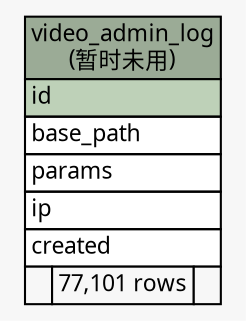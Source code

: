// dot 2.26.0 on Linux 2.6.32-504.3.3.el6.x86_64
// SchemaSpy rev Unknown
digraph "video_admin_log" {
  graph [
    rankdir="RL"
    bgcolor="#f7f7f7"
    nodesep="0.18"
    ranksep="0.46"
    fontname="Microsoft YaHei"
    fontsize="11"
  ];
  node [
    fontname="Microsoft YaHei"
    fontsize="11"
    shape="plaintext"
  ];
  edge [
    arrowsize="0.8"
  ];
  "video_admin_log" [
    label=<
    <TABLE BORDER="0" CELLBORDER="1" CELLSPACING="0" BGCOLOR="#ffffff">
      <TR><TD COLSPAN="3" BGCOLOR="#9bab96" ALIGN="CENTER">video_admin_log<br/>(暂时未用)</TD></TR>
      <TR><TD PORT="id" COLSPAN="3" BGCOLOR="#bed1b8" ALIGN="LEFT">id</TD></TR>
      <TR><TD PORT="base_path" COLSPAN="3" ALIGN="LEFT">base_path</TD></TR>
      <TR><TD PORT="params" COLSPAN="3" ALIGN="LEFT">params</TD></TR>
      <TR><TD PORT="ip" COLSPAN="3" ALIGN="LEFT">ip</TD></TR>
      <TR><TD PORT="created" COLSPAN="3" ALIGN="LEFT">created</TD></TR>
      <TR><TD ALIGN="LEFT" BGCOLOR="#f7f7f7">  </TD><TD ALIGN="RIGHT" BGCOLOR="#f7f7f7">77,101 rows</TD><TD ALIGN="RIGHT" BGCOLOR="#f7f7f7">  </TD></TR>
    </TABLE>>
    URL="tables/video_admin_log.html"
    tooltip="video_admin_log"
  ];
}
